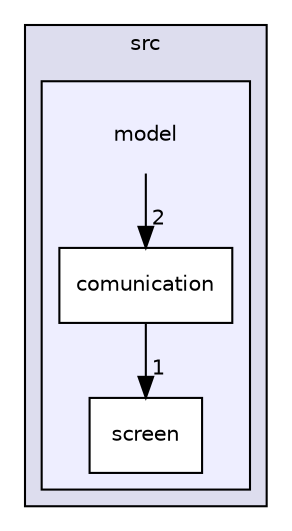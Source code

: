 digraph "jni/src/model/" {
  compound=true
  node [ fontsize="10", fontname="Helvetica"];
  edge [ labelfontsize="10", labelfontname="Helvetica"];
  subgraph clusterdir_a452bb55a652a5280ad3d8554bc48b9f {
    graph [ bgcolor="#ddddee", pencolor="black", label="src" fontname="Helvetica", fontsize="10", URL="dir_a452bb55a652a5280ad3d8554bc48b9f.html"]
  subgraph clusterdir_581903b642829978cb3efcda7bb649dd {
    graph [ bgcolor="#eeeeff", pencolor="black", label="" URL="dir_581903b642829978cb3efcda7bb649dd.html"];
    dir_581903b642829978cb3efcda7bb649dd [shape=plaintext label="model"];
    dir_309e0ea135f1888f0a29fde9a7a2b997 [shape=box label="comunication" color="black" fillcolor="white" style="filled" URL="dir_309e0ea135f1888f0a29fde9a7a2b997.html"];
    dir_900018b90ec2bfd1614a567b685e9ace [shape=box label="screen" color="black" fillcolor="white" style="filled" URL="dir_900018b90ec2bfd1614a567b685e9ace.html"];
  }
  }
  dir_581903b642829978cb3efcda7bb649dd->dir_309e0ea135f1888f0a29fde9a7a2b997 [headlabel="2", labeldistance=1.5 headhref="dir_000002_000003.html"];
  dir_309e0ea135f1888f0a29fde9a7a2b997->dir_900018b90ec2bfd1614a567b685e9ace [headlabel="1", labeldistance=1.5 headhref="dir_000003_000004.html"];
}
